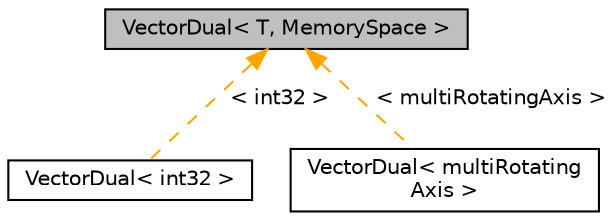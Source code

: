 digraph "VectorDual&lt; T, MemorySpace &gt;"
{
 // LATEX_PDF_SIZE
  edge [fontname="Helvetica",fontsize="10",labelfontname="Helvetica",labelfontsize="10"];
  node [fontname="Helvetica",fontsize="10",shape=record];
  Node1 [label="VectorDual\< T, MemorySpace \>",height=0.2,width=0.4,color="black", fillcolor="grey75", style="filled", fontcolor="black",tooltip=" "];
  Node1 -> Node2 [dir="back",color="orange",fontsize="10",style="dashed",label=" \< int32 \>" ,fontname="Helvetica"];
  Node2 [label="VectorDual\< int32 \>",height=0.2,width=0.4,color="black", fillcolor="white", style="filled",URL="$classpFlow_1_1VectorDual.html",tooltip=" "];
  Node1 -> Node3 [dir="back",color="orange",fontsize="10",style="dashed",label=" \< multiRotatingAxis \>" ,fontname="Helvetica"];
  Node3 [label="VectorDual\< multiRotating\lAxis \>",height=0.2,width=0.4,color="black", fillcolor="white", style="filled",URL="$classpFlow_1_1VectorDual.html",tooltip=" "];
}
